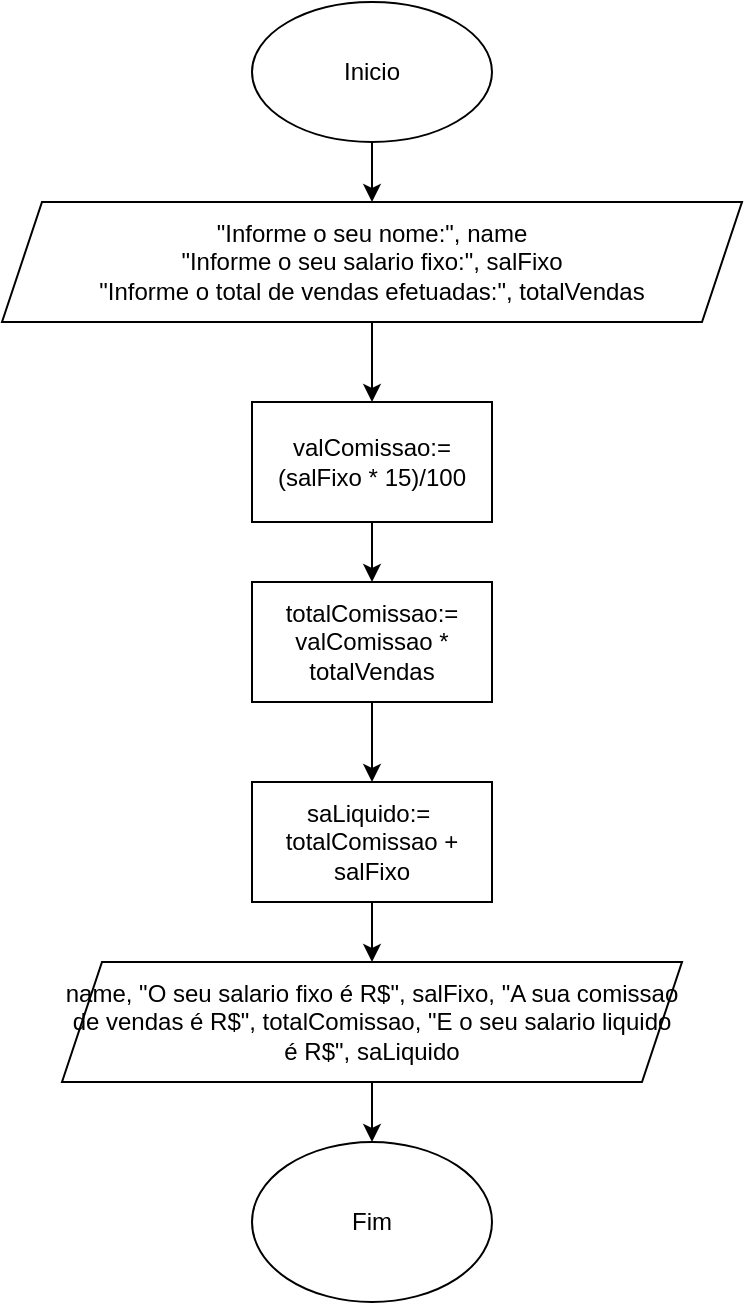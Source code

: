 <mxfile version="17.4.6" type="device"><diagram id="GaORp4fRRK7ovtOCUTEP" name="Page-1"><mxGraphModel dx="1662" dy="744" grid="1" gridSize="10" guides="1" tooltips="1" connect="1" arrows="1" fold="1" page="1" pageScale="1" pageWidth="827" pageHeight="1169" math="0" shadow="0"><root><mxCell id="0"/><mxCell id="1" parent="0"/><mxCell id="A3SrHh1YHIHQWXN8putr-9" value="" style="edgeStyle=orthogonalEdgeStyle;rounded=0;orthogonalLoop=1;jettySize=auto;html=1;" edge="1" parent="1" source="A3SrHh1YHIHQWXN8putr-1" target="A3SrHh1YHIHQWXN8putr-2"><mxGeometry relative="1" as="geometry"/></mxCell><mxCell id="A3SrHh1YHIHQWXN8putr-1" value="Inicio" style="ellipse;whiteSpace=wrap;html=1;" vertex="1" parent="1"><mxGeometry x="354" y="10" width="120" height="70" as="geometry"/></mxCell><mxCell id="A3SrHh1YHIHQWXN8putr-10" value="" style="edgeStyle=orthogonalEdgeStyle;rounded=0;orthogonalLoop=1;jettySize=auto;html=1;" edge="1" parent="1" source="A3SrHh1YHIHQWXN8putr-2" target="A3SrHh1YHIHQWXN8putr-4"><mxGeometry relative="1" as="geometry"/></mxCell><mxCell id="A3SrHh1YHIHQWXN8putr-2" value="&quot;Informe o seu nome:&quot;, name&lt;br&gt;&quot;Informe o seu salario fixo:&quot;, salFixo&lt;br&gt;&quot;Informe o total de vendas efetuadas:&quot;, totalVendas" style="shape=parallelogram;perimeter=parallelogramPerimeter;whiteSpace=wrap;html=1;fixedSize=1;" vertex="1" parent="1"><mxGeometry x="229" y="110" width="370" height="60" as="geometry"/></mxCell><mxCell id="A3SrHh1YHIHQWXN8putr-13" value="" style="edgeStyle=orthogonalEdgeStyle;rounded=0;orthogonalLoop=1;jettySize=auto;html=1;" edge="1" parent="1" source="A3SrHh1YHIHQWXN8putr-3" target="A3SrHh1YHIHQWXN8putr-5"><mxGeometry relative="1" as="geometry"/></mxCell><mxCell id="A3SrHh1YHIHQWXN8putr-3" value="saLiquido:=&amp;nbsp; totalComissao + salFixo" style="rounded=0;whiteSpace=wrap;html=1;" vertex="1" parent="1"><mxGeometry x="354" y="400" width="120" height="60" as="geometry"/></mxCell><mxCell id="A3SrHh1YHIHQWXN8putr-11" value="" style="edgeStyle=orthogonalEdgeStyle;rounded=0;orthogonalLoop=1;jettySize=auto;html=1;" edge="1" parent="1" source="A3SrHh1YHIHQWXN8putr-4" target="A3SrHh1YHIHQWXN8putr-6"><mxGeometry relative="1" as="geometry"/></mxCell><mxCell id="A3SrHh1YHIHQWXN8putr-4" value="valComissao:= (salFixo * 15)/100" style="rounded=0;whiteSpace=wrap;html=1;" vertex="1" parent="1"><mxGeometry x="354" y="210" width="120" height="60" as="geometry"/></mxCell><mxCell id="A3SrHh1YHIHQWXN8putr-16" value="" style="edgeStyle=orthogonalEdgeStyle;rounded=0;orthogonalLoop=1;jettySize=auto;html=1;" edge="1" parent="1" source="A3SrHh1YHIHQWXN8putr-5" target="A3SrHh1YHIHQWXN8putr-15"><mxGeometry relative="1" as="geometry"/></mxCell><mxCell id="A3SrHh1YHIHQWXN8putr-5" value="name, &quot;O seu salario fixo é R$&quot;, salFixo, &quot;A sua comissao de vendas é R$&quot;, totalComissao, &quot;E o seu salario liquido é R$&quot;, saLiquido" style="shape=parallelogram;perimeter=parallelogramPerimeter;whiteSpace=wrap;html=1;fixedSize=1;" vertex="1" parent="1"><mxGeometry x="259" y="490" width="310" height="60" as="geometry"/></mxCell><mxCell id="A3SrHh1YHIHQWXN8putr-12" value="" style="edgeStyle=orthogonalEdgeStyle;rounded=0;orthogonalLoop=1;jettySize=auto;html=1;" edge="1" parent="1" source="A3SrHh1YHIHQWXN8putr-6" target="A3SrHh1YHIHQWXN8putr-3"><mxGeometry relative="1" as="geometry"/></mxCell><mxCell id="A3SrHh1YHIHQWXN8putr-6" value="totalComissao:= valComissao * totalVendas" style="rounded=0;whiteSpace=wrap;html=1;" vertex="1" parent="1"><mxGeometry x="354" y="300" width="120" height="60" as="geometry"/></mxCell><mxCell id="A3SrHh1YHIHQWXN8putr-7" style="edgeStyle=orthogonalEdgeStyle;rounded=0;orthogonalLoop=1;jettySize=auto;html=1;exitX=0.5;exitY=1;exitDx=0;exitDy=0;" edge="1" parent="1" source="A3SrHh1YHIHQWXN8putr-2" target="A3SrHh1YHIHQWXN8putr-2"><mxGeometry relative="1" as="geometry"/></mxCell><mxCell id="A3SrHh1YHIHQWXN8putr-15" value="Fim" style="ellipse;whiteSpace=wrap;html=1;" vertex="1" parent="1"><mxGeometry x="354" y="580" width="120" height="80" as="geometry"/></mxCell></root></mxGraphModel></diagram></mxfile>
